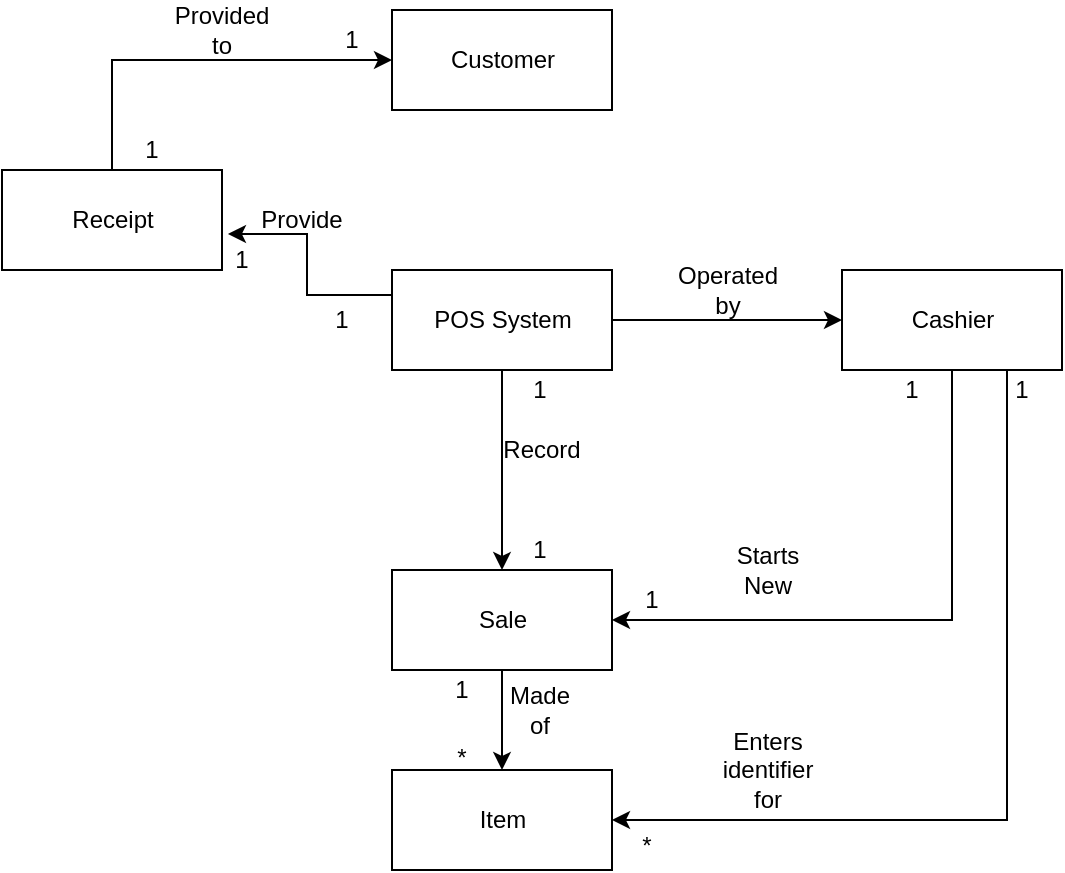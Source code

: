 <mxfile type="device" version="12.1.0" pages="1"><diagram id="qWXwGzfusHnY5uIPuAyY" name="Page-1"><mxGraphModel grid="1" dx="1408" dy="778" gridSize="10" guides="1" tooltips="1" connect="1" arrows="1" fold="1" page="1" pageScale="1" pageWidth="827" pageHeight="1169" math="0" shadow="0"><root><mxCell id="0"/><mxCell id="1" parent="0"/><mxCell id="wVBtVGQZwTdvJeSTaLas-11" parent="1" target="wVBtVGQZwTdvJeSTaLas-7" edge="1" style="edgeStyle=orthogonalEdgeStyle;rounded=0;orthogonalLoop=1;jettySize=auto;html=1;exitX=0.5;exitY=1;exitDx=0;exitDy=0;entryX=0.5;entryY=0;entryDx=0;entryDy=0;" source="wVBtVGQZwTdvJeSTaLas-5"><mxGeometry as="geometry" relative="1"/></mxCell><mxCell id="wVBtVGQZwTdvJeSTaLas-13" parent="1" target="wVBtVGQZwTdvJeSTaLas-10" edge="1" style="edgeStyle=orthogonalEdgeStyle;rounded=0;orthogonalLoop=1;jettySize=auto;html=1;exitX=0;exitY=0.25;exitDx=0;exitDy=0;entryX=1.027;entryY=0.64;entryDx=0;entryDy=0;entryPerimeter=0;" source="wVBtVGQZwTdvJeSTaLas-5"><mxGeometry as="geometry" relative="1"/></mxCell><mxCell id="wVBtVGQZwTdvJeSTaLas-19" parent="1" target="wVBtVGQZwTdvJeSTaLas-6" edge="1" style="edgeStyle=orthogonalEdgeStyle;rounded=0;orthogonalLoop=1;jettySize=auto;html=1;exitX=1;exitY=0.5;exitDx=0;exitDy=0;entryX=0;entryY=0.5;entryDx=0;entryDy=0;" source="wVBtVGQZwTdvJeSTaLas-5"><mxGeometry as="geometry" relative="1"/></mxCell><mxCell id="wVBtVGQZwTdvJeSTaLas-5" value="POS System" parent="1" style="html=1;" vertex="1"><mxGeometry as="geometry" y="340" x="325" height="50" width="110"/></mxCell><mxCell id="wVBtVGQZwTdvJeSTaLas-21" parent="1" target="wVBtVGQZwTdvJeSTaLas-7" edge="1" style="edgeStyle=orthogonalEdgeStyle;rounded=0;orthogonalLoop=1;jettySize=auto;html=1;exitX=0.5;exitY=1;exitDx=0;exitDy=0;entryX=1;entryY=0.5;entryDx=0;entryDy=0;" source="wVBtVGQZwTdvJeSTaLas-6"><mxGeometry as="geometry" relative="1"><mxPoint as="targetPoint" y="530" x="530"/></mxGeometry></mxCell><mxCell id="wVBtVGQZwTdvJeSTaLas-24" parent="1" target="wVBtVGQZwTdvJeSTaLas-8" edge="1" style="edgeStyle=orthogonalEdgeStyle;rounded=0;orthogonalLoop=1;jettySize=auto;html=1;exitX=0.75;exitY=1;exitDx=0;exitDy=0;entryX=1;entryY=0.5;entryDx=0;entryDy=0;" source="wVBtVGQZwTdvJeSTaLas-6"><mxGeometry as="geometry" relative="1"/></mxCell><mxCell id="wVBtVGQZwTdvJeSTaLas-6" value="Cashier" parent="1" style="html=1;" vertex="1"><mxGeometry as="geometry" y="340" x="550" height="50" width="110"/></mxCell><mxCell id="wVBtVGQZwTdvJeSTaLas-23" parent="1" target="wVBtVGQZwTdvJeSTaLas-8" edge="1" style="edgeStyle=orthogonalEdgeStyle;rounded=0;orthogonalLoop=1;jettySize=auto;html=1;exitX=0.5;exitY=1;exitDx=0;exitDy=0;entryX=0.5;entryY=0;entryDx=0;entryDy=0;" source="wVBtVGQZwTdvJeSTaLas-7"><mxGeometry as="geometry" relative="1"/></mxCell><mxCell id="wVBtVGQZwTdvJeSTaLas-7" value="Sale" parent="1" style="html=1;" vertex="1"><mxGeometry as="geometry" y="490" x="325" height="50" width="110"/></mxCell><mxCell id="wVBtVGQZwTdvJeSTaLas-8" value="Item" parent="1" style="html=1;" vertex="1"><mxGeometry as="geometry" y="590" x="325" height="50" width="110"/></mxCell><mxCell id="wVBtVGQZwTdvJeSTaLas-9" value="Customer" parent="1" style="html=1;" vertex="1"><mxGeometry as="geometry" y="210" x="325" height="50" width="110"/></mxCell><mxCell id="wVBtVGQZwTdvJeSTaLas-15" parent="1" target="wVBtVGQZwTdvJeSTaLas-9" edge="1" style="edgeStyle=orthogonalEdgeStyle;rounded=0;orthogonalLoop=1;jettySize=auto;html=1;exitX=0.5;exitY=0;exitDx=0;exitDy=0;entryX=0;entryY=0.5;entryDx=0;entryDy=0;" source="wVBtVGQZwTdvJeSTaLas-10"><mxGeometry as="geometry" relative="1"/></mxCell><mxCell id="wVBtVGQZwTdvJeSTaLas-10" value="Receipt" parent="1" style="html=1;" vertex="1"><mxGeometry as="geometry" y="290" x="130" height="50" width="110"/></mxCell><mxCell id="wVBtVGQZwTdvJeSTaLas-12" value="Record" parent="1" style="text;html=1;strokeColor=none;fillColor=none;align=center;verticalAlign=middle;whiteSpace=wrap;rounded=0;" vertex="1"><mxGeometry as="geometry" y="420" x="380" height="20" width="40"/></mxCell><mxCell id="wVBtVGQZwTdvJeSTaLas-14" value="Provide" parent="1" style="text;html=1;strokeColor=none;fillColor=none;align=center;verticalAlign=middle;whiteSpace=wrap;rounded=0;" vertex="1"><mxGeometry as="geometry" y="305" x="260" height="20" width="40"/></mxCell><mxCell id="wVBtVGQZwTdvJeSTaLas-16" value="Provided to" parent="1" style="text;html=1;strokeColor=none;fillColor=none;align=center;verticalAlign=middle;whiteSpace=wrap;rounded=0;" vertex="1"><mxGeometry as="geometry" y="210" x="220" height="20" width="40"/></mxCell><mxCell id="wVBtVGQZwTdvJeSTaLas-18" value="Made of" parent="1" style="text;html=1;strokeColor=none;fillColor=none;align=center;verticalAlign=middle;whiteSpace=wrap;rounded=0;" vertex="1"><mxGeometry as="geometry" y="550" x="379" height="20" width="40"/></mxCell><mxCell id="wVBtVGQZwTdvJeSTaLas-20" value="Operated by" parent="1" style="text;html=1;strokeColor=none;fillColor=none;align=center;verticalAlign=middle;whiteSpace=wrap;rounded=0;" vertex="1"><mxGeometry as="geometry" y="340" x="472.5" height="20" width="40"/></mxCell><mxCell id="wVBtVGQZwTdvJeSTaLas-22" value="Starts New" parent="1" style="text;html=1;strokeColor=none;fillColor=none;align=center;verticalAlign=middle;whiteSpace=wrap;rounded=0;" vertex="1"><mxGeometry as="geometry" y="480" x="492.5" height="20" width="40"/></mxCell><mxCell id="wVBtVGQZwTdvJeSTaLas-25" value="Enters identifier for" parent="1" style="text;html=1;strokeColor=none;fillColor=none;align=center;verticalAlign=middle;whiteSpace=wrap;rounded=0;" vertex="1"><mxGeometry as="geometry" y="580" x="492.5" height="20" width="40"/></mxCell><mxCell id="wVBtVGQZwTdvJeSTaLas-26" value="1" parent="1" style="text;html=1;strokeColor=none;fillColor=none;align=center;verticalAlign=middle;whiteSpace=wrap;rounded=0;" vertex="1"><mxGeometry as="geometry" y="390" x="620" height="20" width="40"/></mxCell><mxCell id="wVBtVGQZwTdvJeSTaLas-27" value="*" parent="1" style="text;html=1;strokeColor=none;fillColor=none;align=center;verticalAlign=middle;whiteSpace=wrap;rounded=0;" vertex="1"><mxGeometry as="geometry" y="615" x="435" height="25" width="35"/></mxCell><mxCell id="wVBtVGQZwTdvJeSTaLas-28" value="1" parent="1" style="text;html=1;strokeColor=none;fillColor=none;align=center;verticalAlign=middle;whiteSpace=wrap;rounded=0;" vertex="1"><mxGeometry as="geometry" y="390" x="565" height="20" width="40"/></mxCell><mxCell id="wVBtVGQZwTdvJeSTaLas-29" value="1" parent="1" style="text;html=1;strokeColor=none;fillColor=none;align=center;verticalAlign=middle;whiteSpace=wrap;rounded=0;" vertex="1"><mxGeometry as="geometry" y="495" x="435" height="20" width="40"/></mxCell><mxCell id="wVBtVGQZwTdvJeSTaLas-30" value="1" parent="1" style="text;html=1;strokeColor=none;fillColor=none;align=center;verticalAlign=middle;whiteSpace=wrap;rounded=0;" vertex="1"><mxGeometry as="geometry" y="390" x="379" height="20" width="40"/></mxCell><mxCell id="wVBtVGQZwTdvJeSTaLas-31" value="1" parent="1" style="text;html=1;strokeColor=none;fillColor=none;align=center;verticalAlign=middle;whiteSpace=wrap;rounded=0;" vertex="1"><mxGeometry as="geometry" y="470" x="379" height="20" width="40"/></mxCell><mxCell id="wVBtVGQZwTdvJeSTaLas-32" value="1" parent="1" style="text;html=1;strokeColor=none;fillColor=none;align=center;verticalAlign=middle;whiteSpace=wrap;rounded=0;" vertex="1"><mxGeometry as="geometry" y="355" x="280" height="20" width="40"/></mxCell><mxCell id="wVBtVGQZwTdvJeSTaLas-33" value="1" parent="1" style="text;html=1;strokeColor=none;fillColor=none;align=center;verticalAlign=middle;whiteSpace=wrap;rounded=0;" vertex="1"><mxGeometry as="geometry" y="325" x="230" height="20" width="40"/></mxCell><mxCell id="wVBtVGQZwTdvJeSTaLas-34" value="1" parent="1" style="text;html=1;strokeColor=none;fillColor=none;align=center;verticalAlign=middle;whiteSpace=wrap;rounded=0;" vertex="1"><mxGeometry as="geometry" y="270" x="185" height="20" width="40"/></mxCell><mxCell id="wVBtVGQZwTdvJeSTaLas-35" value="1" parent="1" style="text;html=1;strokeColor=none;fillColor=none;align=center;verticalAlign=middle;whiteSpace=wrap;rounded=0;" vertex="1"><mxGeometry as="geometry" y="215" x="285" height="20" width="40"/></mxCell><mxCell id="wVBtVGQZwTdvJeSTaLas-36" value="1" parent="1" style="text;html=1;strokeColor=none;fillColor=none;align=center;verticalAlign=middle;whiteSpace=wrap;rounded=0;" vertex="1"><mxGeometry as="geometry" y="540" x="340" height="20" width="40"/></mxCell><mxCell id="wVBtVGQZwTdvJeSTaLas-37" value="*" parent="1" style="text;html=1;strokeColor=none;fillColor=none;align=center;verticalAlign=middle;whiteSpace=wrap;rounded=0;" vertex="1"><mxGeometry as="geometry" y="574" x="340" height="20" width="40"/></mxCell></root></mxGraphModel></diagram></mxfile>